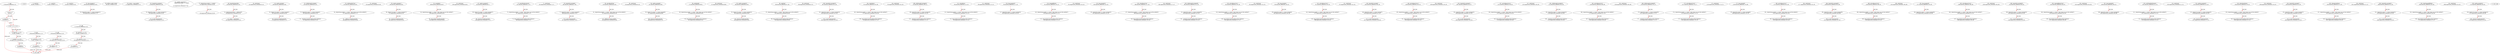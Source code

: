 digraph  {
13 [label="2_ mul\n13-function_definition-3-10", type_label=function_definition];
30 [label="3_ if_a == 0\n30-if-4-6", type_label=if];
1782 [label="3_ end_if", type_label=end_if];
35 [label="4_ return 0;\n35-return-5-5", type_label=return];
37 [label="6_ uint256 c = a * b;\n37-new_variable-7-7", type_label=new_variable];
38 [label="6_ uint256 c\n38-new_variable-7-7", type_label=new_variable];
45 [label="7_ assert(c / a == b);\n45-expression_statement-8-8", type_label=expression_statement];
54 [label="8_ return c;\n54-return-9-9", type_label=return];
56 [label="10_ div\n56-function_definition-11-14", type_label=function_definition];
73 [label="11_ uint256 c = a / b;\n73-new_variable-12-12", type_label=new_variable];
74 [label="11_ uint256 c\n74-new_variable-12-12", type_label=new_variable];
81 [label="12_ return c;\n81-return-13-13", type_label=return];
83 [label="14_ sub\n83-function_definition-15-18", type_label=function_definition];
100 [label="15_ assert(b <= a);\n100-expression_statement-16-16", type_label=expression_statement];
107 [label="16_ return a - b;\n107-return-17-17", type_label=return];
111 [label="18_ add\n111-function_definition-19-23", type_label=function_definition];
128 [label="19_ uint256 c = a + b;\n128-new_variable-20-20", type_label=new_variable];
129 [label="19_ uint256 c\n129-new_variable-20-20", type_label=new_variable];
136 [label="20_ assert(c >= a);\n136-expression_statement-21-21", type_label=expression_statement];
143 [label="21_ return c;\n143-return-22-22", type_label=return];
148 [label="25_ bug_txorigin12\n148-function_definition-26-28", type_label=function_definition];
156 [label="26_ require(tx.origin == owner_txorigin12);\n156-expression_statement-27-27", type_label=expression_statement];
165 [label="28_ address public owner;\n165-new_variable-29-29", type_label=new_variable];
172 [label="30_ owner = msg.sender;\n172-expression_statement-31-31", type_label=expression_statement];
178 [label="32_ transferTo_txorigin11\n178-function_definition-33-36", type_label=function_definition];
194 [label="33_ require(tx.origin == owner_txorigin11);\n194-expression_statement-34-34", type_label=expression_statement];
203 [label="34_ to.call.value(amount);\n203-expression_statement-35-35", type_label=expression_statement];
212 [label="36_ modifier onlyOwner {\n        require(msg.sender == owner);\n        _;\n    }\n212-expression_statement-37-40", type_label=expression_statement];
215 [label="37_ require(msg.sender == owner);\n215-expression_statement-38-38", type_label=expression_statement];
224 [label="38_ _;\n224-expression_statement-39-39", type_label=expression_statement];
226 [label="40_ transferOwnership\n226-function_definition-41-44", type_label=function_definition];
232 [label="40_ onlyOwner\n232-expression_statement-41-41", type_label=expression_statement];
236 [label="41_ require(newOwner != address(0));\n236-expression_statement-42-42", type_label=expression_statement];
245 [label="42_ owner = newOwner;\n245-expression_statement-43-43", type_label=expression_statement];
249 [label="44_ sendto_txorigin1\n249-function_definition-45-48", type_label=function_definition];
265 [label="45_ require (tx.origin == owner_txorigin1);\n265-expression_statement-46-46", type_label=expression_statement];
274 [label="46_ receiver.transfer(amount);\n274-expression_statement-47-47", type_label=expression_statement];
291 [label="51_ withdrawAll_txorigin2\n291-function_definition-52-55", type_label=function_definition];
303 [label="52_ require(tx.origin == owner_txorigin2);\n303-expression_statement-53-53", type_label=expression_statement];
312 [label="53_ _recipient.transfer(address(this).balance);\n312-expression_statement-54-54", type_label=expression_statement];
323 [label="55_ withdrawForUser\n323-function_definition-56-59", type_label=function_definition];
333 [label="55_ onlyOwner\n333-expression_statement-56-56", type_label=expression_statement];
337 [label="56_ require(msg.sender == owner, \"only owner can use this method\");\n337-expression_statement-57-57", type_label=expression_statement];
349 [label="57_ _address.transfer(amount);\n349-expression_statement-58-58", type_label=expression_statement];
356 [label="59_ sendto_txorigin17\n356-function_definition-60-63", type_label=function_definition];
372 [label="60_ require (tx.origin == owner_txorigin17);\n372-expression_statement-61-61", type_label=expression_statement];
381 [label="61_ receiver.transfer(amount);\n381-expression_statement-62-62", type_label=expression_statement];
388 [label="63_ moveBrick\n388-function_definition-64-67", type_label=function_definition];
394 [label="63_ onlyOwner\n394-expression_statement-64-64", type_label=expression_statement];
398 [label="64_ require(msg.sender == owner, \"only owner can use this method\");\n398-expression_statement-65-65", type_label=expression_statement];
410 [label="65_ msg.sender.transfer(amount);\n410-expression_statement-66-66", type_label=expression_statement];
419 [label="67_ sendto_txorigin37\n419-function_definition-68-71", type_label=function_definition];
435 [label="68_ require (tx.origin == owner_txorigin37);\n435-expression_statement-69-69", type_label=expression_statement];
444 [label="69_ receiver.transfer(amount);\n444-expression_statement-70-70", type_label=expression_statement];
451 [label="71_ moveBrickContracts\n451-function_definition-72-76", type_label=function_definition];
453 [label="71_ onlyOwner\n453-expression_statement-72-72", type_label=expression_statement];
457 [label="73_ require(msg.sender == owner, \"only owner can use this method\");\n457-expression_statement-74-74", type_label=expression_statement];
469 [label="74_ msg.sender.transfer(address(this).balance);\n469-expression_statement-75-75", type_label=expression_statement];
482 [label="76_ transferTo_txorigin3\n482-function_definition-77-80", type_label=function_definition];
498 [label="77_ require(tx.origin == owner_txorigin3);\n498-expression_statement-78-78", type_label=expression_statement];
507 [label="78_ to.call.value(amount);\n507-expression_statement-79-79", type_label=expression_statement];
516 [label="80_ moveBrickClear\n516-function_definition-81-84", type_label=function_definition];
518 [label="80_ onlyOwner\n518-expression_statement-81-81", type_label=expression_statement];
522 [label="81_ require(msg.sender == owner, \"only owner can use this method\");\n522-expression_statement-82-82", type_label=expression_statement];
534 [label="82_ selfdestruct(msg.sender);\n534-expression_statement-83-83", type_label=expression_statement];
541 [label="84_ sendto_txorigin9\n541-function_definition-85-88", type_label=function_definition];
557 [label="85_ require (tx.origin == owner_txorigin9);\n557-expression_statement-86-86", type_label=expression_statement];
566 [label="86_ receiver.transfer(amount);\n566-expression_statement-87-87", type_label=expression_statement];
573 [label="88_ joinFlexible\n573-function_definition-89-92", type_label=function_definition];
575 [label="88_ onlyOwner\n575-expression_statement-89-89", type_label=expression_statement];
579 [label="89_ require(msg.sender == owner, \"only owner can use this method\");\n579-expression_statement-90-90", type_label=expression_statement];
591 [label="90_ msg.sender.transfer(address(this).balance);\n591-expression_statement-91-91", type_label=expression_statement];
604 [label="92_ sendto_txorigin25\n604-function_definition-93-96", type_label=function_definition];
620 [label="93_ require (tx.origin == owner_txorigin25);\n620-expression_statement-94-94", type_label=expression_statement];
629 [label="94_ receiver.transfer(amount);\n629-expression_statement-95-95", type_label=expression_statement];
636 [label="96_ joinFixed\n636-function_definition-97-100", type_label=function_definition];
638 [label="96_ onlyOwner\n638-expression_statement-97-97", type_label=expression_statement];
642 [label="97_ require(msg.sender == owner, \"only owner can use this method\");\n642-expression_statement-98-98", type_label=expression_statement];
654 [label="98_ msg.sender.transfer(address(this).balance);\n654-expression_statement-99-99", type_label=expression_statement];
667 [label="100_ transferTo_txorigin19\n667-function_definition-101-104", type_label=function_definition];
683 [label="101_ require(tx.origin == owner_txorigin19);\n683-expression_statement-102-102", type_label=expression_statement];
692 [label="102_ to.call.value(amount);\n692-expression_statement-103-103", type_label=expression_statement];
701 [label="104_ staticBonus\n701-function_definition-105-108", type_label=function_definition];
703 [label="104_ onlyOwner\n703-expression_statement-105-105", type_label=expression_statement];
707 [label="105_ require(msg.sender == owner, \"only owner can use this method\");\n707-expression_statement-106-106", type_label=expression_statement];
719 [label="106_ msg.sender.transfer(address(this).balance);\n719-expression_statement-107-107", type_label=expression_statement];
732 [label="108_ withdrawAll_txorigin26\n732-function_definition-109-112", type_label=function_definition];
744 [label="109_ require(tx.origin == owner_txorigin26);\n744-expression_statement-110-110", type_label=expression_statement];
753 [label="110_ _recipient.transfer(address(this).balance);\n753-expression_statement-111-111", type_label=expression_statement];
764 [label="112_ activeBonus\n764-function_definition-113-116", type_label=function_definition];
766 [label="112_ onlyOwner\n766-expression_statement-113-113", type_label=expression_statement];
770 [label="113_ require(msg.sender == owner, \"only owner can use this method\");\n770-expression_statement-114-114", type_label=expression_statement];
782 [label="114_ msg.sender.transfer(address(this).balance);\n782-expression_statement-115-115", type_label=expression_statement];
795 [label="116_ bug_txorigin20\n795-function_definition-117-119", type_label=function_definition];
803 [label="117_ require(tx.origin == owner_txorigin20);\n803-expression_statement-118-118", type_label=expression_statement];
812 [label="119_ teamAddBonus\n812-function_definition-120-123", type_label=function_definition];
814 [label="119_ onlyOwner\n814-expression_statement-120-120", type_label=expression_statement];
818 [label="120_ require(msg.sender == owner, \"only owner can use this method\");\n818-expression_statement-121-121", type_label=expression_statement];
830 [label="121_ msg.sender.transfer(address(this).balance);\n830-expression_statement-122-122", type_label=expression_statement];
843 [label="123_ bug_txorigin32\n843-function_definition-124-126", type_label=function_definition];
851 [label="124_ require(tx.origin == owner_txorigin32);\n851-expression_statement-125-125", type_label=expression_statement];
860 [label="126_ staticBonusCacl\n860-function_definition-127-130", type_label=function_definition];
862 [label="126_ onlyOwner\n862-expression_statement-127-127", type_label=expression_statement];
866 [label="127_ require(msg.sender == owner, \"only owner can use this method\");\n866-expression_statement-128-128", type_label=expression_statement];
878 [label="128_ msg.sender.transfer(address(this).balance);\n878-expression_statement-129-129", type_label=expression_statement];
891 [label="130_ withdrawAll_txorigin38\n891-function_definition-131-134", type_label=function_definition];
903 [label="131_ require(tx.origin == owner_txorigin38);\n903-expression_statement-132-132", type_label=expression_statement];
912 [label="132_ _recipient.transfer(address(this).balance);\n912-expression_statement-133-133", type_label=expression_statement];
923 [label="134_ activeBonusCacl_1\n923-function_definition-135-138", type_label=function_definition];
925 [label="134_ onlyOwner\n925-expression_statement-135-135", type_label=expression_statement];
929 [label="135_ require(msg.sender == owner, \"only owner can use this method\");\n929-expression_statement-136-136", type_label=expression_statement];
941 [label="136_ msg.sender.transfer(address(this).balance);\n941-expression_statement-137-137", type_label=expression_statement];
954 [label="138_ bug_txorigin4\n954-function_definition-139-141", type_label=function_definition];
962 [label="139_ require(tx.origin == owner_txorigin4);\n962-expression_statement-140-140", type_label=expression_statement];
971 [label="141_ activeBonusCacl_2\n971-function_definition-142-145", type_label=function_definition];
973 [label="141_ onlyOwner\n973-expression_statement-142-142", type_label=expression_statement];
977 [label="142_ require(msg.sender == owner, \"only owner can use this method\");\n977-expression_statement-143-143", type_label=expression_statement];
989 [label="143_ msg.sender.transfer(address(this).balance);\n989-expression_statement-144-144", type_label=expression_statement];
1002 [label="145_ transferTo_txorigin7\n1002-function_definition-146-149", type_label=function_definition];
1018 [label="146_ require(tx.origin == owner_txorigin7);\n1018-expression_statement-147-147", type_label=expression_statement];
1027 [label="147_ to.call.value(amount);\n1027-expression_statement-148-148", type_label=expression_statement];
1036 [label="149_ activeBonusCacl_3\n1036-function_definition-150-153", type_label=function_definition];
1038 [label="149_ onlyOwner\n1038-expression_statement-150-150", type_label=expression_statement];
1042 [label="150_ require(msg.sender == owner, \"only owner can use this method\");\n1042-expression_statement-151-151", type_label=expression_statement];
1054 [label="151_ msg.sender.transfer(address(this).balance);\n1054-expression_statement-152-152", type_label=expression_statement];
1067 [label="153_ transferTo_txorigin23\n1067-function_definition-154-157", type_label=function_definition];
1083 [label="154_ require(tx.origin == owner_txorigin23);\n1083-expression_statement-155-155", type_label=expression_statement];
1092 [label="155_ to.call.value(amount);\n1092-expression_statement-156-156", type_label=expression_statement];
1101 [label="157_ activeBonusCacl_4\n1101-function_definition-158-161", type_label=function_definition];
1103 [label="157_ onlyOwner\n1103-expression_statement-158-158", type_label=expression_statement];
1107 [label="158_ require(msg.sender == owner, \"only owner can use this method\");\n1107-expression_statement-159-159", type_label=expression_statement];
1119 [label="159_ msg.sender.transfer(address(this).balance);\n1119-expression_statement-160-160", type_label=expression_statement];
1132 [label="161_ withdrawAll_txorigin14\n1132-function_definition-162-165", type_label=function_definition];
1144 [label="162_ require(tx.origin == owner_txorigin14);\n1144-expression_statement-163-163", type_label=expression_statement];
1153 [label="163_ _recipient.transfer(address(this).balance);\n1153-expression_statement-164-164", type_label=expression_statement];
1164 [label="165_ activeBonusCacl_5\n1164-function_definition-166-169", type_label=function_definition];
1166 [label="165_ onlyOwner\n1166-expression_statement-166-166", type_label=expression_statement];
1170 [label="166_ require(msg.sender == owner, \"only owner can use this method\");\n1170-expression_statement-167-167", type_label=expression_statement];
1182 [label="167_ msg.sender.transfer(address(this).balance);\n1182-expression_statement-168-168", type_label=expression_statement];
1195 [label="169_ withdrawAll_txorigin30\n1195-function_definition-170-173", type_label=function_definition];
1207 [label="170_ require(tx.origin == owner_txorigin30);\n1207-expression_statement-171-171", type_label=expression_statement];
1216 [label="171_ _recipient.transfer(address(this).balance);\n1216-expression_statement-172-172", type_label=expression_statement];
1227 [label="173_ activeBonusCacl_6\n1227-function_definition-174-177", type_label=function_definition];
1229 [label="173_ onlyOwner\n1229-expression_statement-174-174", type_label=expression_statement];
1233 [label="174_ require(msg.sender == owner, \"only owner can use this method\");\n1233-expression_statement-175-175", type_label=expression_statement];
1245 [label="175_ msg.sender.transfer(address(this).balance);\n1245-expression_statement-176-176", type_label=expression_statement];
1258 [label="177_ bug_txorigin8\n1258-function_definition-178-180", type_label=function_definition];
1266 [label="178_ require(tx.origin == owner_txorigin8);\n1266-expression_statement-179-179", type_label=expression_statement];
1275 [label="180_ activeBonusCacl_7\n1275-function_definition-181-184", type_label=function_definition];
1277 [label="180_ onlyOwner\n1277-expression_statement-181-181", type_label=expression_statement];
1281 [label="181_ require(msg.sender == owner, \"only owner can use this method\");\n1281-expression_statement-182-182", type_label=expression_statement];
1293 [label="182_ msg.sender.transfer(address(this).balance);\n1293-expression_statement-183-183", type_label=expression_statement];
1306 [label="184_ transferTo_txorigin39\n1306-function_definition-185-188", type_label=function_definition];
1322 [label="185_ require(tx.origin == owner_txorigin39);\n1322-expression_statement-186-186", type_label=expression_statement];
1331 [label="186_ to.call.value(amount);\n1331-expression_statement-187-187", type_label=expression_statement];
1340 [label="188_ activeBonusCacl_8\n1340-function_definition-189-192", type_label=function_definition];
1342 [label="188_ onlyOwner\n1342-expression_statement-189-189", type_label=expression_statement];
1346 [label="189_ require(msg.sender == owner, \"only owner can use this method\");\n1346-expression_statement-190-190", type_label=expression_statement];
1358 [label="190_ msg.sender.transfer(address(this).balance);\n1358-expression_statement-191-191", type_label=expression_statement];
1371 [label="192_ bug_txorigin36\n1371-function_definition-193-195", type_label=function_definition];
1379 [label="193_ require(tx.origin == owner_txorigin36);\n1379-expression_statement-194-194", type_label=expression_statement];
1388 [label="195_ activeBonusCacl_9\n1388-function_definition-196-199", type_label=function_definition];
1390 [label="195_ onlyOwner\n1390-expression_statement-196-196", type_label=expression_statement];
1394 [label="196_ require(msg.sender == owner, \"only owner can use this method\");\n1394-expression_statement-197-197", type_label=expression_statement];
1406 [label="197_ msg.sender.transfer(address(this).balance);\n1406-expression_statement-198-198", type_label=expression_statement];
1419 [label="199_ transferTo_txorigin35\n1419-function_definition-200-203", type_label=function_definition];
1435 [label="200_ require(tx.origin == owner_txorigin35);\n1435-expression_statement-201-201", type_label=expression_statement];
1444 [label="201_ to.call.value(amount);\n1444-expression_statement-202-202", type_label=expression_statement];
1453 [label="203_ teamAddBonusCacl\n1453-function_definition-204-207", type_label=function_definition];
1455 [label="203_ onlyOwner\n1455-expression_statement-204-204", type_label=expression_statement];
1459 [label="204_ require(msg.sender == owner, \"only owner can use this method\");\n1459-expression_statement-205-205", type_label=expression_statement];
1471 [label="205_ msg.sender.transfer(address(this).balance);\n1471-expression_statement-206-206", type_label=expression_statement];
1484 [label="207_ bug_txorigin40\n1484-function_definition-208-210", type_label=function_definition];
1492 [label="208_ require(tx.origin == owner_txorigin40);\n1492-expression_statement-209-209", type_label=expression_statement];
1501 [label="210_ caclTeamPerformance\n1501-function_definition-211-214", type_label=function_definition];
1503 [label="210_ onlyOwner\n1503-expression_statement-211-211", type_label=expression_statement];
1507 [label="211_ require(msg.sender == owner, \"only owner can use this method\");\n1507-expression_statement-212-212", type_label=expression_statement];
1519 [label="212_ msg.sender.transfer(address(this).balance);\n1519-expression_statement-213-213", type_label=expression_statement];
1532 [label="214_ sendto_txorigin33\n1532-function_definition-215-218", type_label=function_definition];
1548 [label="215_ require (tx.origin == owner_txorigin33);\n1548-expression_statement-216-216", type_label=expression_statement];
1557 [label="216_ receiver.transfer(amount);\n1557-expression_statement-217-217", type_label=expression_statement];
1564 [label="218_ releaStaticBonus\n1564-function_definition-219-222", type_label=function_definition];
1566 [label="218_ onlyOwner\n1566-expression_statement-219-219", type_label=expression_statement];
1570 [label="219_ require(msg.sender == owner, \"only owner can use this method\");\n1570-expression_statement-220-220", type_label=expression_statement];
1582 [label="220_ msg.sender.transfer(address(this).balance);\n1582-expression_statement-221-221", type_label=expression_statement];
1595 [label="222_ transferTo_txorigin27\n1595-function_definition-223-226", type_label=function_definition];
1611 [label="223_ require(tx.origin == owner_txorigin27);\n1611-expression_statement-224-224", type_label=expression_statement];
1620 [label="224_ to.call.value(amount);\n1620-expression_statement-225-225", type_label=expression_statement];
1629 [label="226_ releaActiveBonus\n1629-function_definition-227-230", type_label=function_definition];
1631 [label="226_ onlyOwner\n1631-expression_statement-227-227", type_label=expression_statement];
1635 [label="227_ require(msg.sender == owner, \"only owner can use this method\");\n1635-expression_statement-228-228", type_label=expression_statement];
1647 [label="228_ msg.sender.transfer(address(this).balance);\n1647-expression_statement-229-229", type_label=expression_statement];
1660 [label="230_ transferTo_txorigin31\n1660-function_definition-231-234", type_label=function_definition];
1676 [label="231_ require(tx.origin == owner_txorigin31);\n1676-expression_statement-232-232", type_label=expression_statement];
1685 [label="232_ to.call.value(amount);\n1685-expression_statement-233-233", type_label=expression_statement];
1694 [label="234_ releaTeamAddBonus\n1694-function_definition-235-238", type_label=function_definition];
1696 [label="234_ onlyOwner\n1696-expression_statement-235-235", type_label=expression_statement];
1700 [label="235_ require(msg.sender == owner, \"only owner can use this method\");\n1700-expression_statement-236-236", type_label=expression_statement];
1712 [label="236_ msg.sender.transfer(address(this).balance);\n1712-expression_statement-237-237", type_label=expression_statement];
1725 [label="238_ sendto_txorigin13\n1725-function_definition-239-242", type_label=function_definition];
1741 [label="239_ require (tx.origin == owner_txorigin13);\n1741-expression_statement-240-240", type_label=expression_statement];
1750 [label="240_ receiver.transfer(amount);\n1750-expression_statement-241-241", type_label=expression_statement];
1 [label="0_ start_node", type_label=start];
2 [label="0_ exit_node", type_label=exit];
"(1782, (3, 4), (5, 5))";
13 -> 30  [color=red, controlflow_type=next_line, edge_type=CFG_edge, key=0, label=next_line];
30 -> 35  [color=red, controlflow_type=pos_next, edge_type=CFG_edge, key=0, label=pos_next];
30 -> "(1782, (3, 4), (5, 5))"  [color=red, controlflow_type=neg_next, edge_type=CFG_edge, key=0, label=neg_next];
35 -> "(1782, (3, 4), (5, 5))"  [color=red, controlflow_type=end_if, edge_type=CFG_edge, key=0, label=end_if];
35 -> 2  [color=red, controlflow_type=return_exit, edge_type=CFG_edge, key=0, label=return_exit];
37 -> 45  [color=red, controlflow_type=next_line, edge_type=CFG_edge, key=0, label=next_line];
45 -> 54  [color=red, controlflow_type=next_line, edge_type=CFG_edge, key=0, label=next_line];
54 -> 2  [color=red, controlflow_type=return_exit, edge_type=CFG_edge, key=0, label=return_exit];
56 -> 73  [color=red, controlflow_type=next_line, edge_type=CFG_edge, key=0, label=next_line];
73 -> 81  [color=red, controlflow_type=next_line, edge_type=CFG_edge, key=0, label=next_line];
81 -> 2  [color=red, controlflow_type=return_exit, edge_type=CFG_edge, key=0, label=return_exit];
83 -> 100  [color=red, controlflow_type=next_line, edge_type=CFG_edge, key=0, label=next_line];
100 -> 107  [color=red, controlflow_type=next_line, edge_type=CFG_edge, key=0, label=next_line];
107 -> 2  [color=red, controlflow_type=return_exit, edge_type=CFG_edge, key=0, label=return_exit];
111 -> 128  [color=red, controlflow_type=next_line, edge_type=CFG_edge, key=0, label=next_line];
128 -> 136  [color=red, controlflow_type=next_line, edge_type=CFG_edge, key=0, label=next_line];
136 -> 143  [color=red, controlflow_type=next_line, edge_type=CFG_edge, key=0, label=next_line];
143 -> 2  [color=red, controlflow_type=return_exit, edge_type=CFG_edge, key=0, label=return_exit];
148 -> 156  [color=red, controlflow_type=next_line, edge_type=CFG_edge, key=0, label=next_line];
178 -> 194  [color=red, controlflow_type=next_line, edge_type=CFG_edge, key=0, label=next_line];
194 -> 203  [color=red, controlflow_type=next_line, edge_type=CFG_edge, key=0, label=next_line];
215 -> 224  [color=red, controlflow_type=next_line, edge_type=CFG_edge, key=0, label=next_line];
226 -> 236  [color=red, controlflow_type=next_line, edge_type=CFG_edge, key=0, label=next_line];
236 -> 245  [color=red, controlflow_type=next_line, edge_type=CFG_edge, key=0, label=next_line];
249 -> 265  [color=red, controlflow_type=next_line, edge_type=CFG_edge, key=0, label=next_line];
265 -> 274  [color=red, controlflow_type=next_line, edge_type=CFG_edge, key=0, label=next_line];
291 -> 303  [color=red, controlflow_type=next_line, edge_type=CFG_edge, key=0, label=next_line];
303 -> 312  [color=red, controlflow_type=next_line, edge_type=CFG_edge, key=0, label=next_line];
323 -> 337  [color=red, controlflow_type=next_line, edge_type=CFG_edge, key=0, label=next_line];
337 -> 349  [color=red, controlflow_type=next_line, edge_type=CFG_edge, key=0, label=next_line];
356 -> 372  [color=red, controlflow_type=next_line, edge_type=CFG_edge, key=0, label=next_line];
372 -> 381  [color=red, controlflow_type=next_line, edge_type=CFG_edge, key=0, label=next_line];
388 -> 398  [color=red, controlflow_type=next_line, edge_type=CFG_edge, key=0, label=next_line];
398 -> 410  [color=red, controlflow_type=next_line, edge_type=CFG_edge, key=0, label=next_line];
419 -> 435  [color=red, controlflow_type=next_line, edge_type=CFG_edge, key=0, label=next_line];
435 -> 444  [color=red, controlflow_type=next_line, edge_type=CFG_edge, key=0, label=next_line];
451 -> 457  [color=red, controlflow_type=next_line, edge_type=CFG_edge, key=0, label=next_line];
457 -> 469  [color=red, controlflow_type=next_line, edge_type=CFG_edge, key=0, label=next_line];
482 -> 498  [color=red, controlflow_type=next_line, edge_type=CFG_edge, key=0, label=next_line];
498 -> 507  [color=red, controlflow_type=next_line, edge_type=CFG_edge, key=0, label=next_line];
516 -> 522  [color=red, controlflow_type=next_line, edge_type=CFG_edge, key=0, label=next_line];
522 -> 534  [color=red, controlflow_type=next_line, edge_type=CFG_edge, key=0, label=next_line];
541 -> 557  [color=red, controlflow_type=next_line, edge_type=CFG_edge, key=0, label=next_line];
557 -> 566  [color=red, controlflow_type=next_line, edge_type=CFG_edge, key=0, label=next_line];
573 -> 579  [color=red, controlflow_type=next_line, edge_type=CFG_edge, key=0, label=next_line];
579 -> 591  [color=red, controlflow_type=next_line, edge_type=CFG_edge, key=0, label=next_line];
604 -> 620  [color=red, controlflow_type=next_line, edge_type=CFG_edge, key=0, label=next_line];
620 -> 629  [color=red, controlflow_type=next_line, edge_type=CFG_edge, key=0, label=next_line];
636 -> 642  [color=red, controlflow_type=next_line, edge_type=CFG_edge, key=0, label=next_line];
642 -> 654  [color=red, controlflow_type=next_line, edge_type=CFG_edge, key=0, label=next_line];
667 -> 683  [color=red, controlflow_type=next_line, edge_type=CFG_edge, key=0, label=next_line];
683 -> 692  [color=red, controlflow_type=next_line, edge_type=CFG_edge, key=0, label=next_line];
701 -> 707  [color=red, controlflow_type=next_line, edge_type=CFG_edge, key=0, label=next_line];
707 -> 719  [color=red, controlflow_type=next_line, edge_type=CFG_edge, key=0, label=next_line];
732 -> 744  [color=red, controlflow_type=next_line, edge_type=CFG_edge, key=0, label=next_line];
744 -> 753  [color=red, controlflow_type=next_line, edge_type=CFG_edge, key=0, label=next_line];
764 -> 770  [color=red, controlflow_type=next_line, edge_type=CFG_edge, key=0, label=next_line];
770 -> 782  [color=red, controlflow_type=next_line, edge_type=CFG_edge, key=0, label=next_line];
795 -> 803  [color=red, controlflow_type=next_line, edge_type=CFG_edge, key=0, label=next_line];
812 -> 818  [color=red, controlflow_type=next_line, edge_type=CFG_edge, key=0, label=next_line];
818 -> 830  [color=red, controlflow_type=next_line, edge_type=CFG_edge, key=0, label=next_line];
843 -> 851  [color=red, controlflow_type=next_line, edge_type=CFG_edge, key=0, label=next_line];
860 -> 866  [color=red, controlflow_type=next_line, edge_type=CFG_edge, key=0, label=next_line];
866 -> 878  [color=red, controlflow_type=next_line, edge_type=CFG_edge, key=0, label=next_line];
891 -> 903  [color=red, controlflow_type=next_line, edge_type=CFG_edge, key=0, label=next_line];
903 -> 912  [color=red, controlflow_type=next_line, edge_type=CFG_edge, key=0, label=next_line];
923 -> 929  [color=red, controlflow_type=next_line, edge_type=CFG_edge, key=0, label=next_line];
929 -> 941  [color=red, controlflow_type=next_line, edge_type=CFG_edge, key=0, label=next_line];
954 -> 962  [color=red, controlflow_type=next_line, edge_type=CFG_edge, key=0, label=next_line];
971 -> 977  [color=red, controlflow_type=next_line, edge_type=CFG_edge, key=0, label=next_line];
977 -> 989  [color=red, controlflow_type=next_line, edge_type=CFG_edge, key=0, label=next_line];
1002 -> 1018  [color=red, controlflow_type=next_line, edge_type=CFG_edge, key=0, label=next_line];
1018 -> 1027  [color=red, controlflow_type=next_line, edge_type=CFG_edge, key=0, label=next_line];
1036 -> 1042  [color=red, controlflow_type=next_line, edge_type=CFG_edge, key=0, label=next_line];
1042 -> 1054  [color=red, controlflow_type=next_line, edge_type=CFG_edge, key=0, label=next_line];
1067 -> 1083  [color=red, controlflow_type=next_line, edge_type=CFG_edge, key=0, label=next_line];
1083 -> 1092  [color=red, controlflow_type=next_line, edge_type=CFG_edge, key=0, label=next_line];
1101 -> 1107  [color=red, controlflow_type=next_line, edge_type=CFG_edge, key=0, label=next_line];
1107 -> 1119  [color=red, controlflow_type=next_line, edge_type=CFG_edge, key=0, label=next_line];
1132 -> 1144  [color=red, controlflow_type=next_line, edge_type=CFG_edge, key=0, label=next_line];
1144 -> 1153  [color=red, controlflow_type=next_line, edge_type=CFG_edge, key=0, label=next_line];
1164 -> 1170  [color=red, controlflow_type=next_line, edge_type=CFG_edge, key=0, label=next_line];
1170 -> 1182  [color=red, controlflow_type=next_line, edge_type=CFG_edge, key=0, label=next_line];
1195 -> 1207  [color=red, controlflow_type=next_line, edge_type=CFG_edge, key=0, label=next_line];
1207 -> 1216  [color=red, controlflow_type=next_line, edge_type=CFG_edge, key=0, label=next_line];
1227 -> 1233  [color=red, controlflow_type=next_line, edge_type=CFG_edge, key=0, label=next_line];
1233 -> 1245  [color=red, controlflow_type=next_line, edge_type=CFG_edge, key=0, label=next_line];
1258 -> 1266  [color=red, controlflow_type=next_line, edge_type=CFG_edge, key=0, label=next_line];
1275 -> 1281  [color=red, controlflow_type=next_line, edge_type=CFG_edge, key=0, label=next_line];
1281 -> 1293  [color=red, controlflow_type=next_line, edge_type=CFG_edge, key=0, label=next_line];
1306 -> 1322  [color=red, controlflow_type=next_line, edge_type=CFG_edge, key=0, label=next_line];
1322 -> 1331  [color=red, controlflow_type=next_line, edge_type=CFG_edge, key=0, label=next_line];
1340 -> 1346  [color=red, controlflow_type=next_line, edge_type=CFG_edge, key=0, label=next_line];
1346 -> 1358  [color=red, controlflow_type=next_line, edge_type=CFG_edge, key=0, label=next_line];
1371 -> 1379  [color=red, controlflow_type=next_line, edge_type=CFG_edge, key=0, label=next_line];
1388 -> 1394  [color=red, controlflow_type=next_line, edge_type=CFG_edge, key=0, label=next_line];
1394 -> 1406  [color=red, controlflow_type=next_line, edge_type=CFG_edge, key=0, label=next_line];
1419 -> 1435  [color=red, controlflow_type=next_line, edge_type=CFG_edge, key=0, label=next_line];
1435 -> 1444  [color=red, controlflow_type=next_line, edge_type=CFG_edge, key=0, label=next_line];
1453 -> 1459  [color=red, controlflow_type=next_line, edge_type=CFG_edge, key=0, label=next_line];
1459 -> 1471  [color=red, controlflow_type=next_line, edge_type=CFG_edge, key=0, label=next_line];
1484 -> 1492  [color=red, controlflow_type=next_line, edge_type=CFG_edge, key=0, label=next_line];
1501 -> 1507  [color=red, controlflow_type=next_line, edge_type=CFG_edge, key=0, label=next_line];
1507 -> 1519  [color=red, controlflow_type=next_line, edge_type=CFG_edge, key=0, label=next_line];
1532 -> 1548  [color=red, controlflow_type=next_line, edge_type=CFG_edge, key=0, label=next_line];
1548 -> 1557  [color=red, controlflow_type=next_line, edge_type=CFG_edge, key=0, label=next_line];
1564 -> 1570  [color=red, controlflow_type=next_line, edge_type=CFG_edge, key=0, label=next_line];
1570 -> 1582  [color=red, controlflow_type=next_line, edge_type=CFG_edge, key=0, label=next_line];
1595 -> 1611  [color=red, controlflow_type=next_line, edge_type=CFG_edge, key=0, label=next_line];
1611 -> 1620  [color=red, controlflow_type=next_line, edge_type=CFG_edge, key=0, label=next_line];
1629 -> 1635  [color=red, controlflow_type=next_line, edge_type=CFG_edge, key=0, label=next_line];
1635 -> 1647  [color=red, controlflow_type=next_line, edge_type=CFG_edge, key=0, label=next_line];
1660 -> 1676  [color=red, controlflow_type=next_line, edge_type=CFG_edge, key=0, label=next_line];
1676 -> 1685  [color=red, controlflow_type=next_line, edge_type=CFG_edge, key=0, label=next_line];
1694 -> 1700  [color=red, controlflow_type=next_line, edge_type=CFG_edge, key=0, label=next_line];
1700 -> 1712  [color=red, controlflow_type=next_line, edge_type=CFG_edge, key=0, label=next_line];
1725 -> 1741  [color=red, controlflow_type=next_line, edge_type=CFG_edge, key=0, label=next_line];
1741 -> 1750  [color=red, controlflow_type=next_line, edge_type=CFG_edge, key=0, label=next_line];
"(1782, (3, 4), (5, 5))" -> 37  [color=red, controlflow_type=next_line, edge_type=CFG_edge, key=0, label=next_line];
"(1782, (3, 4), (5, 5))" -> 37  [color=red, controlflow_type=next_line, edge_type=CFG_edge, key=1, label=next_line];
}
